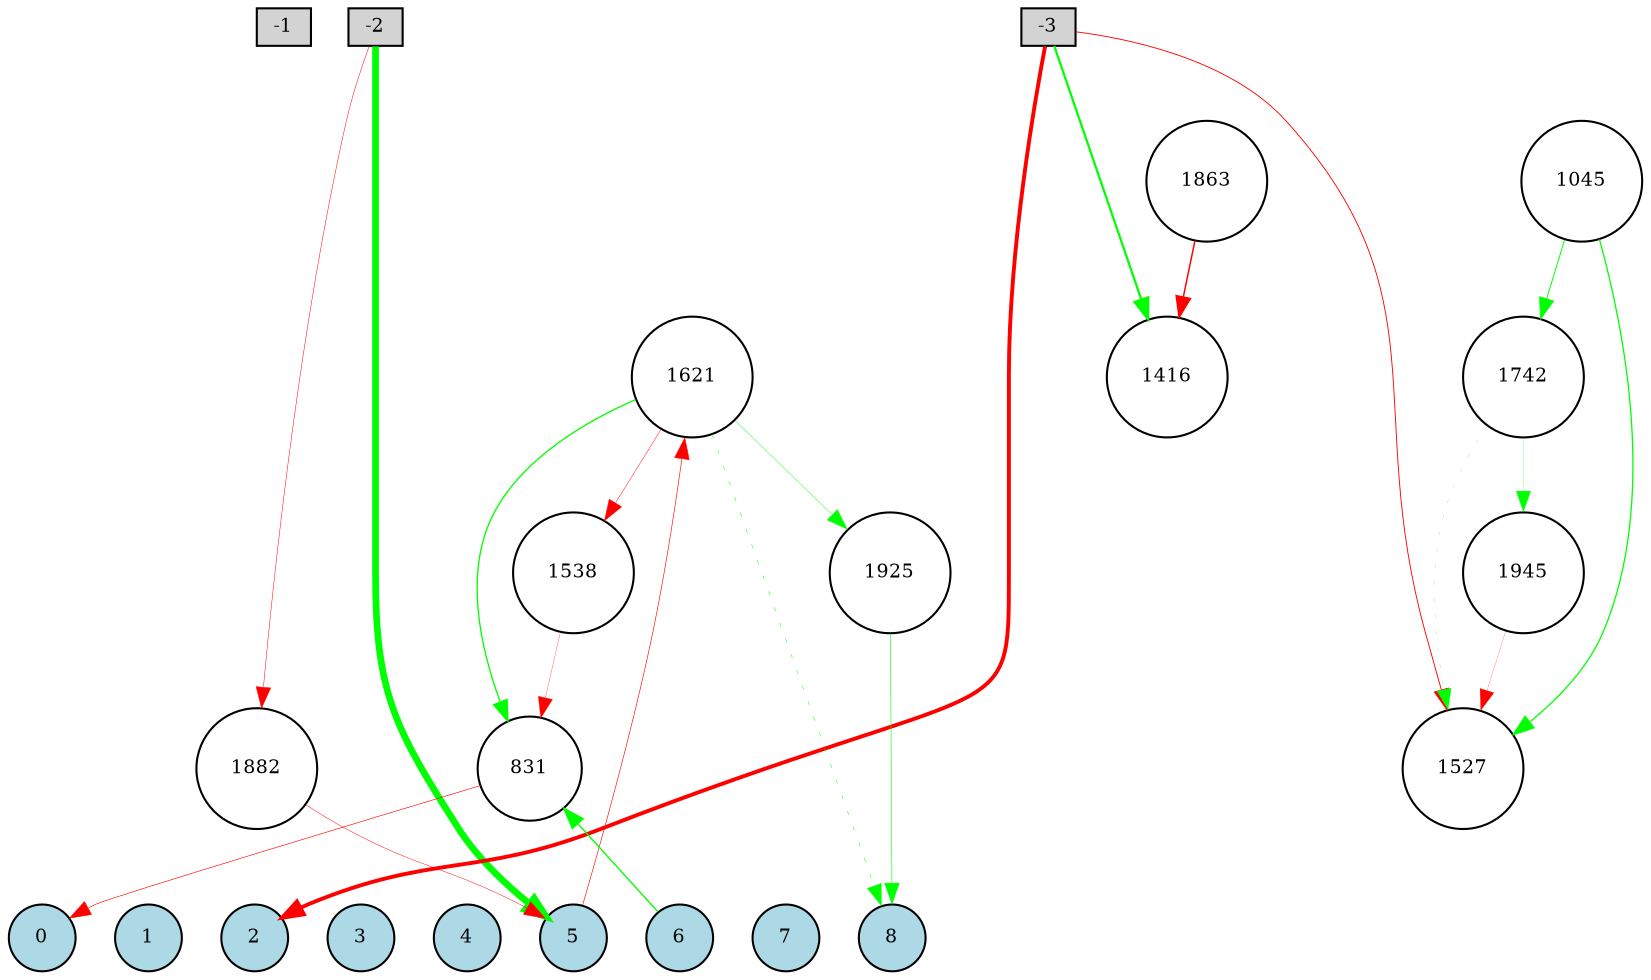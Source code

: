 digraph {
	node [fontsize=9 height=0.2 shape=circle width=0.2]
	subgraph inputs {
		node [shape=box style=filled]
		rank=source
		-1 [fillcolor=lightgray]
		-2 [fillcolor=lightgray]
		-1 -> -2 [style=invis]
		-3 [fillcolor=lightgray]
		-2 -> -3 [style=invis]
	}
	subgraph outputs {
		node [style=filled]
		rank=sink
		0 [fillcolor=lightblue fontsize=9 height=0.2 shape=circle width=0.2]
		1 [fillcolor=lightblue fontsize=9 height=0.2 shape=circle width=0.2]
		0 -> 1 [style=invis]
		2 [fillcolor=lightblue fontsize=9 height=0.2 shape=circle width=0.2]
		1 -> 2 [style=invis]
		3 [fillcolor=lightblue fontsize=9 height=0.2 shape=circle width=0.2]
		2 -> 3 [style=invis]
		4 [fillcolor=lightblue fontsize=9 height=0.2 shape=circle width=0.2]
		3 -> 4 [style=invis]
		5 [fillcolor=lightblue fontsize=9 height=0.2 shape=circle width=0.2]
		4 -> 5 [style=invis]
		6 [fillcolor=lightblue fontsize=9 height=0.2 shape=circle width=0.2]
		5 -> 6 [style=invis]
		7 [fillcolor=lightblue fontsize=9 height=0.2 shape=circle width=0.2]
		6 -> 7 [style=invis]
		8 [fillcolor=lightblue fontsize=9 height=0.2 shape=circle width=0.2]
		7 -> 8 [style=invis]
	}
	1416 [fillcolor=white style=filled]
	1538 [fillcolor=white style=filled]
	1863 [fillcolor=white style=filled]
	1925 [fillcolor=white style=filled]
	1742 [fillcolor=white style=filled]
	1045 [fillcolor=white style=filled]
	1621 [fillcolor=white style=filled]
	1527 [fillcolor=white style=filled]
	1945 [fillcolor=white style=filled]
	1882 [fillcolor=white style=filled]
	831 [fillcolor=white style=filled]
	-3 -> 2 [color=red penwidth=1.8698696998153996 style=solid]
	-2 -> 5 [color=green penwidth=3.2177344583950336 style=solid]
	831 -> 0 [color=red penwidth=0.297496869005517 style=solid]
	1045 -> 1527 [color=green penwidth=0.6176356792767311 style=solid]
	1538 -> 831 [color=red penwidth=0.13996157594279013 style=solid]
	5 -> 1621 [color=red penwidth=0.29620830612169013 style=solid]
	1621 -> 831 [color=green penwidth=0.6314498545475954 style=solid]
	1621 -> 8 [color=green penwidth=0.23505173113434374 style=dotted]
	1045 -> 1742 [color=green penwidth=0.4544242370024407 style=solid]
	1742 -> 1527 [color=green penwidth=0.10096671484977446 style=dotted]
	1621 -> 1538 [color=red penwidth=0.21099739492954145 style=solid]
	-3 -> 1416 [color=green penwidth=1.0690058279104 style=solid]
	-3 -> 1527 [color=red penwidth=0.43231803042883565 style=solid]
	1863 -> 1416 [color=red penwidth=0.7094805852356402 style=solid]
	-2 -> 1882 [color=red penwidth=0.23538268741929386 style=solid]
	1882 -> 5 [color=red penwidth=0.22158208407216445 style=solid]
	6 -> 831 [color=green penwidth=0.6525485822094075 style=solid]
	1621 -> 1925 [color=green penwidth=0.20140628430306587 style=solid]
	1925 -> 8 [color=green penwidth=0.2872844646261914 style=solid]
	1742 -> 1945 [color=green penwidth=0.10572101503111993 style=solid]
	1945 -> 1527 [color=red penwidth=0.10461094660946149 style=solid]
}
